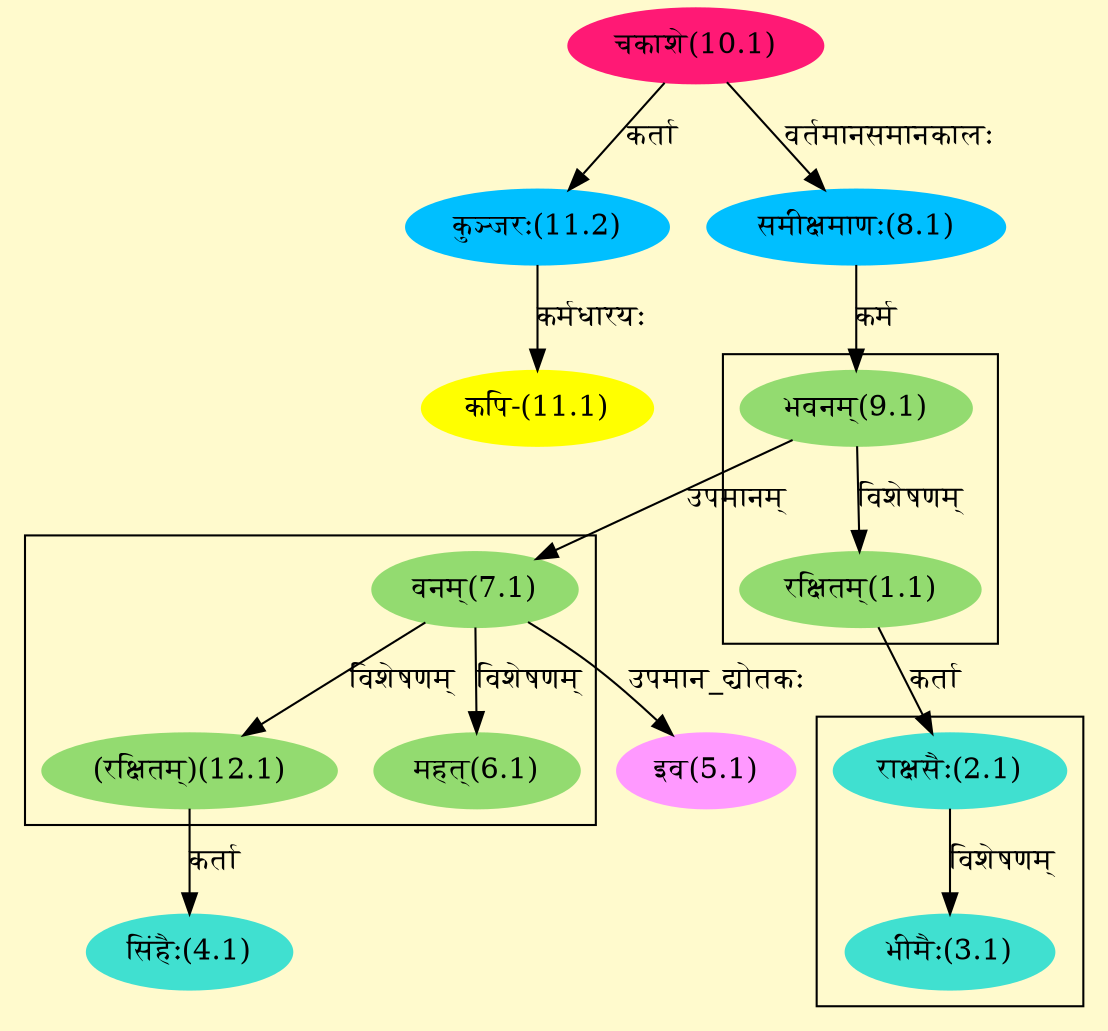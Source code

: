 digraph G{
rankdir=BT;
 compound=true;
 bgcolor="lemonchiffon1";

subgraph cluster_1{
Node1_1 [style=filled, color="#93DB70" label = "रक्षितम्(1.1)"]
Node9_1 [style=filled, color="#93DB70" label = "भवनम्(9.1)"]

}

subgraph cluster_2{
Node3_1 [style=filled, color="#40E0D0" label = "भीमैः(3.1)"]
Node2_1 [style=filled, color="#40E0D0" label = "राक्षसैः(2.1)"]

}

subgraph cluster_3{
Node6_1 [style=filled, color="#93DB70" label = "महत्(6.1)"]
Node7_1 [style=filled, color="#93DB70" label = "वनम्(7.1)"]
Node12_1 [style=filled, color="#93DB70" label = "(रक्षितम्)(12.1)"]

}
Node2_1 [style=filled, color="#40E0D0" label = "राक्षसैः(2.1)"]
Node1_1 [style=filled, color="#93DB70" label = "रक्षितम्(1.1)"]
Node4_1 [style=filled, color="#40E0D0" label = "सिंहैः(4.1)"]
Node12_1 [style=filled, color="#93DB70" label = "(रक्षितम्)(12.1)"]
Node5_1 [style=filled, color="#FF99FF" label = "इव(5.1)"]
Node7_1 [style=filled, color="#93DB70" label = "वनम्(7.1)"]
Node9_1 [style=filled, color="#93DB70" label = "भवनम्(9.1)"]
Node8_1 [style=filled, color="#00BFFF" label = "समीक्षमाणः(8.1)"]
Node10_1 [style=filled, color="#FF1975" label = "चकाशे(10.1)"]
Node [style=filled, color="" label = "()"]
Node11_1 [style=filled, color="#FFFF00" label = "कपि-(11.1)"]
Node11_2 [style=filled, color="#00BFFF" label = "कुञ्जरः(11.2)"]
/* Start of Relations section */

Node1_1 -> Node9_1 [  label="विशेषणम्"  dir="back" ]
Node2_1 -> Node1_1 [  label="कर्ता"  dir="back" ]
Node3_1 -> Node2_1 [  label="विशेषणम्"  dir="back" ]
Node4_1 -> Node12_1 [  label="कर्ता"  dir="back" ]
Node5_1 -> Node7_1 [  label="उपमान_द्योतकः"  dir="back" ]
Node6_1 -> Node7_1 [  label="विशेषणम्"  dir="back" ]
Node7_1 -> Node9_1 [  label="उपमानम्"  dir="back" ]
Node8_1 -> Node10_1 [  label="वर्तमानसमानकालः"  dir="back" ]
Node9_1 -> Node8_1 [  label="कर्म"  dir="back" ]
Node11_1 -> Node11_2 [  label="कर्मधारयः"  dir="back" ]
Node11_2 -> Node10_1 [  label="कर्ता"  dir="back" ]
Node12_1 -> Node7_1 [  label="विशेषणम्"  dir="back" ]
}
